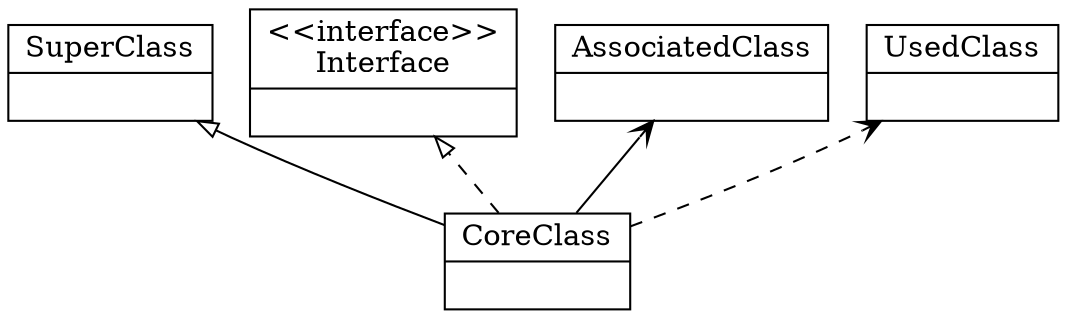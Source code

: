 digraph model{
rankdir = BT;
CoreClass [
shape="record",
label = "{CoreClass| }"
];

SuperClass [
shape="record",
label = "{SuperClass| }"
];

Interface [
shape="record",
label = "{\<\<interface\>\>\nInterface| }"
];

AssociatedClass [
shape="record",
label = "{AssociatedClass| }"
];

UsedClass [
shape="record",
label = "{UsedClass| }"
];

//writing relations between classes now
CoreClass -> SuperClass [arrowhead = "empty"];
CoreClass -> Interface [arrowhead = "empty", style = "dashed"];
CoreClass -> AssociatedClass [arrowhead = "vee"];
CoreClass -> UsedClass [arrowhead = "vee", style = "dashed"];
}